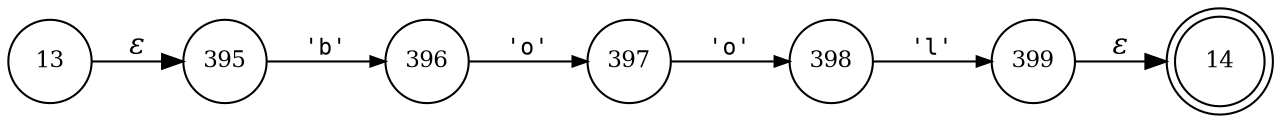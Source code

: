 digraph ATN {
rankdir=LR;
s14[fontsize=11, label="14", shape=doublecircle, fixedsize=true, width=.6];
s395[fontsize=11,label="395", shape=circle, fixedsize=true, width=.55, peripheries=1];
s396[fontsize=11,label="396", shape=circle, fixedsize=true, width=.55, peripheries=1];
s13[fontsize=11,label="13", shape=circle, fixedsize=true, width=.55, peripheries=1];
s397[fontsize=11,label="397", shape=circle, fixedsize=true, width=.55, peripheries=1];
s398[fontsize=11,label="398", shape=circle, fixedsize=true, width=.55, peripheries=1];
s399[fontsize=11,label="399", shape=circle, fixedsize=true, width=.55, peripheries=1];
s13 -> s395 [fontname="Times-Italic", label="&epsilon;"];
s395 -> s396 [fontsize=11, fontname="Courier", arrowsize=.7, label = "'b'", arrowhead = normal];
s396 -> s397 [fontsize=11, fontname="Courier", arrowsize=.7, label = "'o'", arrowhead = normal];
s397 -> s398 [fontsize=11, fontname="Courier", arrowsize=.7, label = "'o'", arrowhead = normal];
s398 -> s399 [fontsize=11, fontname="Courier", arrowsize=.7, label = "'l'", arrowhead = normal];
s399 -> s14 [fontname="Times-Italic", label="&epsilon;"];
}